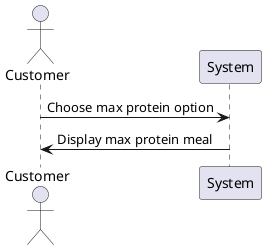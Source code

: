@startuml
actor Customer
Customer -> System: Choose max protein option
System -> Customer: Display max protein meal
@enduml